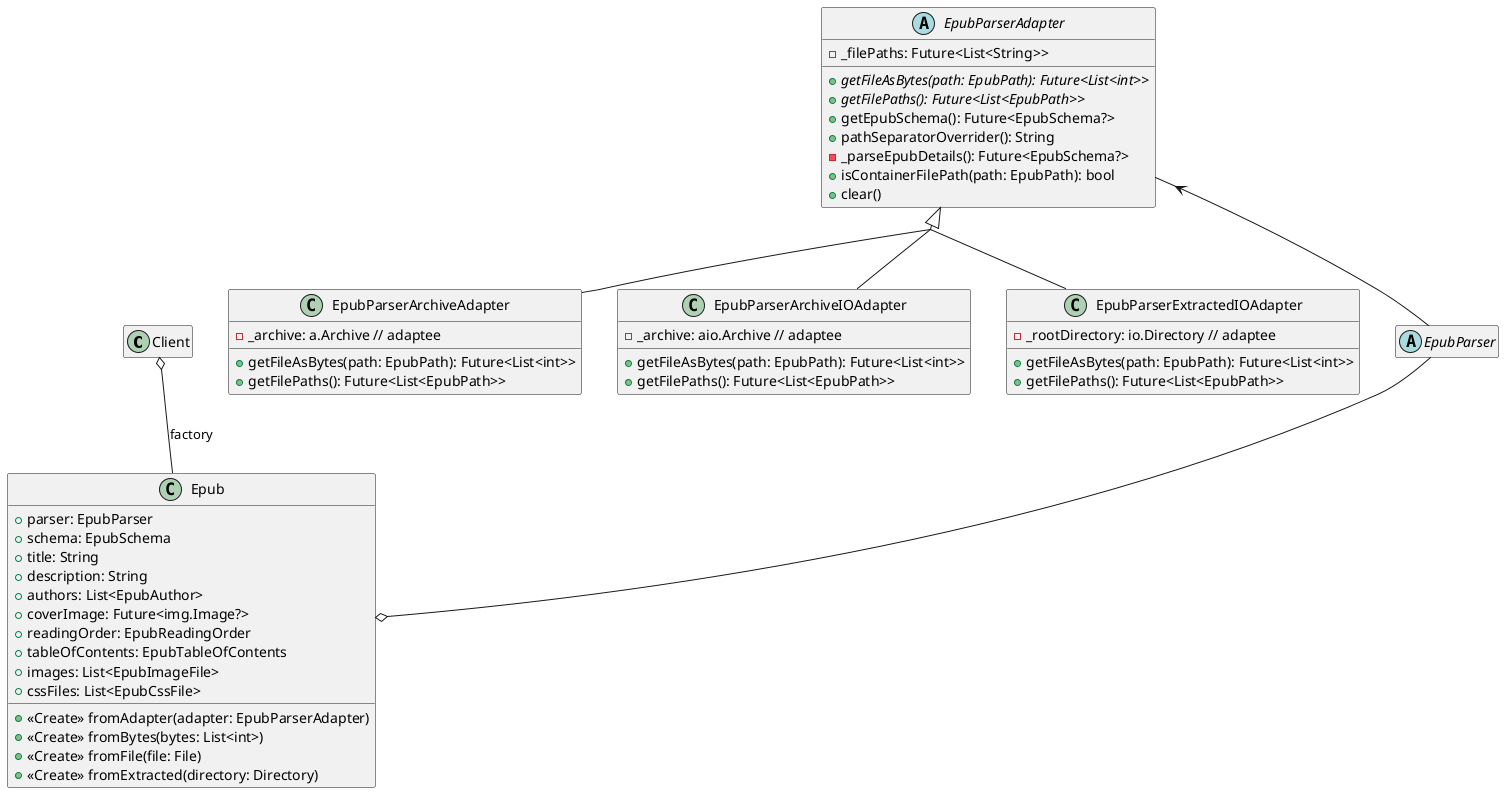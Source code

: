 @startuml PrototypeDesignClassDiagram
'skinparam linetype ortho
'skinparam backgroundColor transparent
'skinparam handwritten true
'skinparam monochrome true
'left to right direction
skinparam sequenceMessageAlign direction
hide empty members
hide empty description
'skinparam classAttributeIconSize 0
'skinparam style strictuml
skinparam groupInheritance 3

class Client

class Epub {
    +parser: EpubParser
    +schema: EpubSchema
    +title: String
    +description: String
    +authors: List<EpubAuthor>
    +coverImage: Future<img.Image?>
    +readingOrder: EpubReadingOrder
    +tableOfContents: EpubTableOfContents
    +images: List<EpubImageFile>
    +cssFiles: List<EpubCssFile>
    +<<Create>> fromAdapter(adapter: EpubParserAdapter)
    +<<Create>> fromBytes(bytes: List<int>)
    +<<Create>> fromFile(file: File)
    +<<Create>> fromExtracted(directory: Directory)
}

abstract EpubParserAdapter {
    -_filePaths: Future<List<String>>
    +{abstract} getFileAsBytes(path: EpubPath): Future<List<int>>
    +{abstract} getFilePaths(): Future<List<EpubPath>>
    +getEpubSchema(): Future<EpubSchema?>
    +pathSeparatorOverrider(): String
    -_parseEpubDetails(): Future<EpubSchema?>
    +isContainerFilePath(path: EpubPath): bool
    +clear()
}

class EpubParserArchiveAdapter extends EpubParserAdapter {
    -_archive: a.Archive // adaptee
    +getFileAsBytes(path: EpubPath): Future<List<int>>
    +getFilePaths(): Future<List<EpubPath>>
}
class EpubParserArchiveIOAdapter extends EpubParserAdapter {
    -_archive: aio.Archive // adaptee
    +getFileAsBytes(path: EpubPath): Future<List<int>>
    +getFilePaths(): Future<List<EpubPath>>
}
class EpubParserExtractedIOAdapter extends EpubParserAdapter {
    -_rootDirectory: io.Directory // adaptee
    +getFileAsBytes(path: EpubPath): Future<List<int>>
    +getFilePaths(): Future<List<EpubPath>>
}

abstract EpubParser {
    
}

Client o-- Epub : factory
EpubParser --o Epub
EpubParserAdapter <-- EpubParser

@enduml